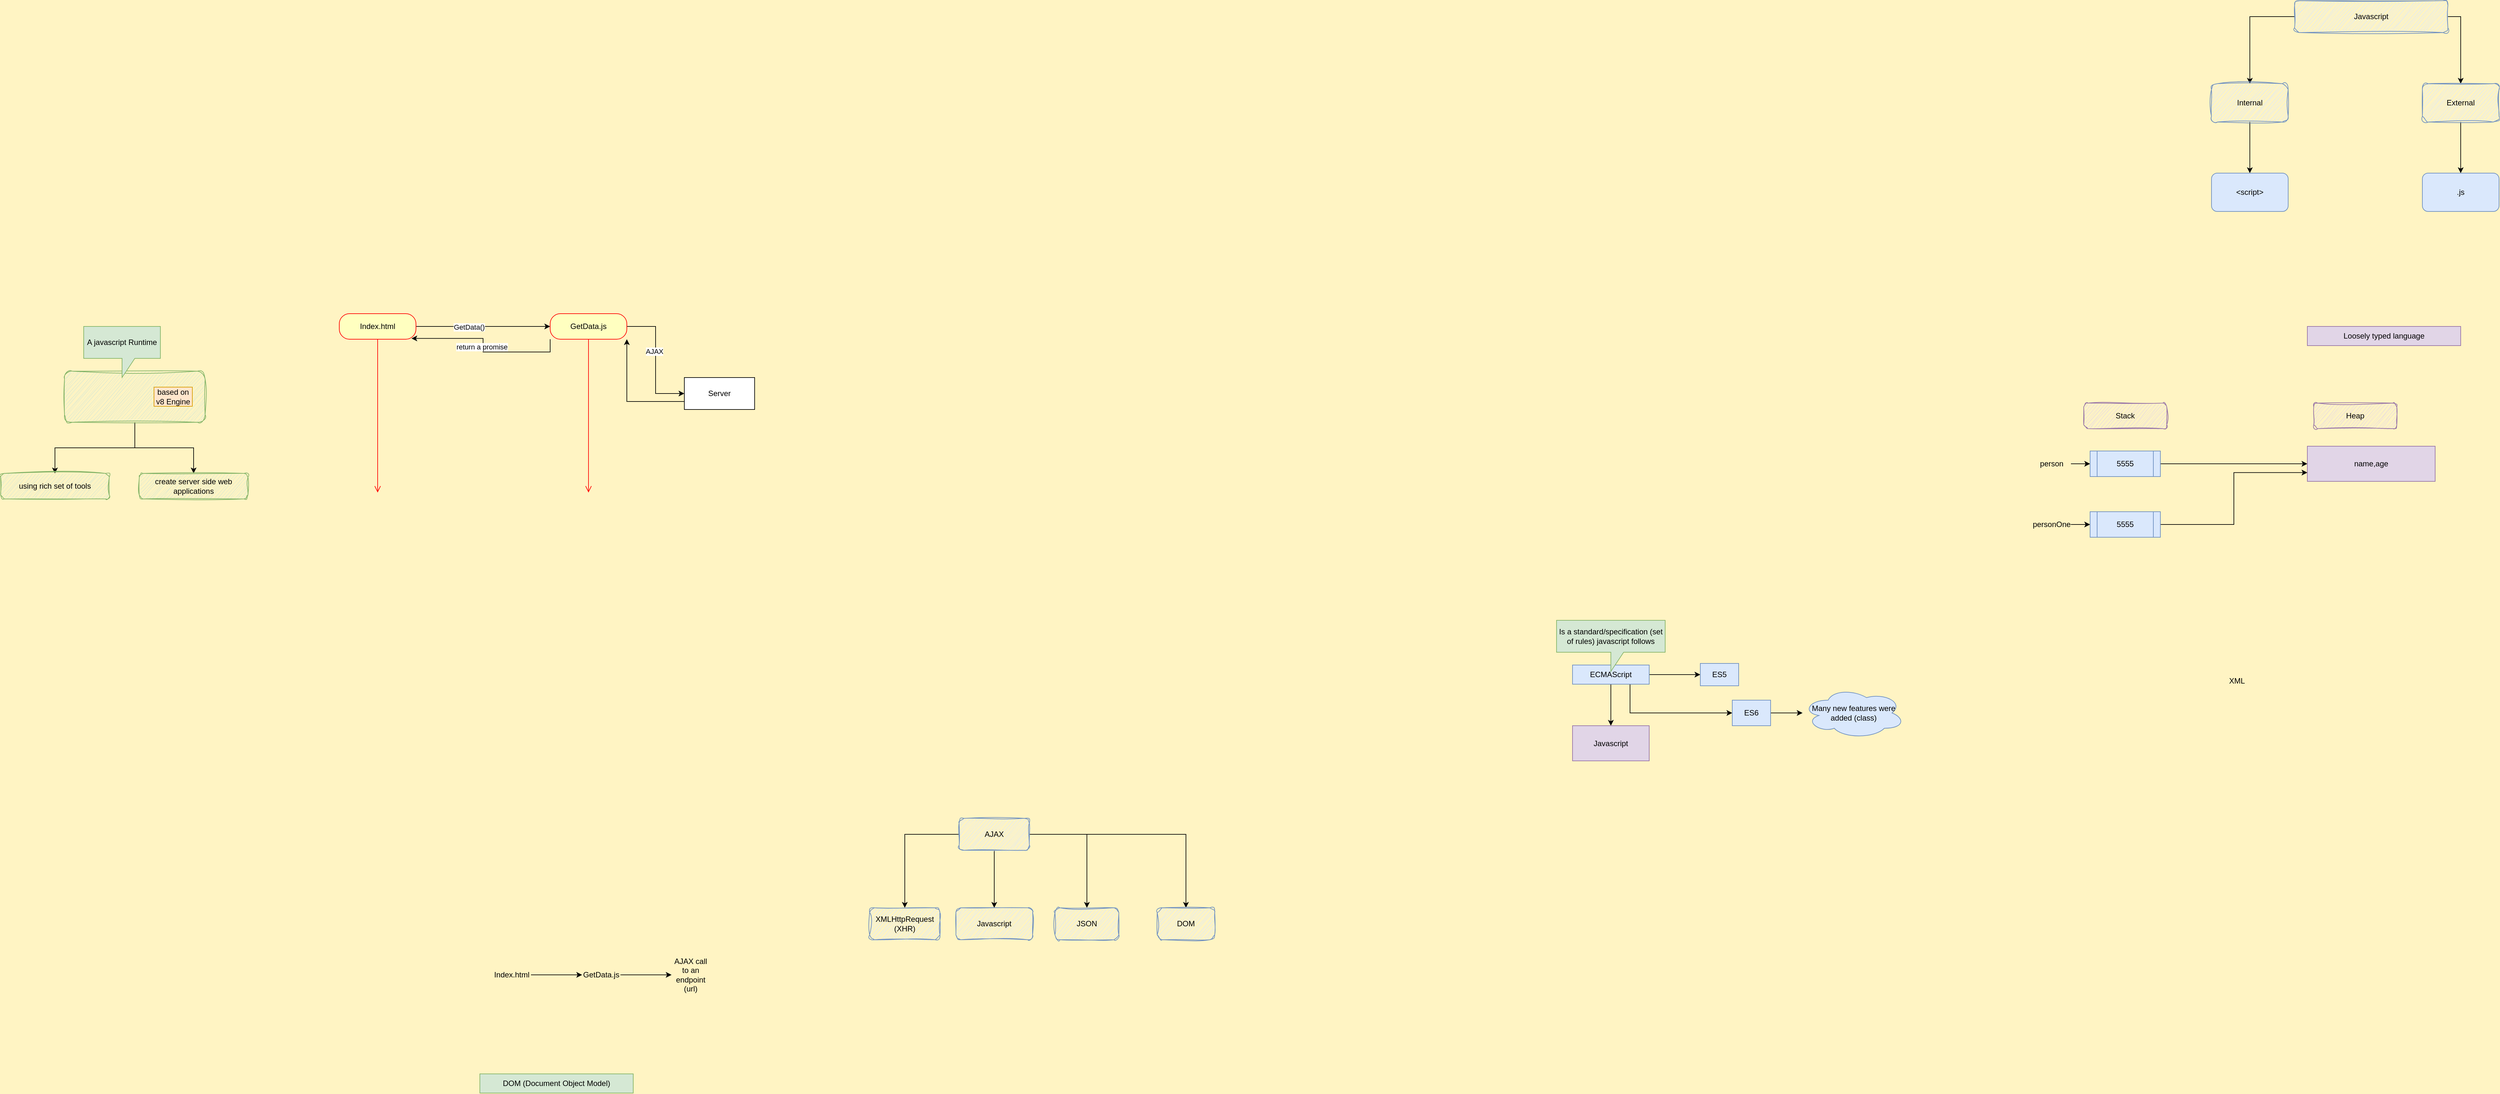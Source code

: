 <mxfile version="24.3.1" type="device">
  <diagram name="Page-1" id="gpCxOrXW_6s2Z56GNIUJ">
    <mxGraphModel dx="4246" dy="525" grid="1" gridSize="10" guides="1" tooltips="1" connect="1" arrows="1" fold="1" page="0" pageScale="1" pageWidth="827" pageHeight="1169" background="#FFF4C3" math="0" shadow="0">
      <root>
        <mxCell id="0" />
        <mxCell id="1" parent="0" />
        <mxCell id="9ORxkWSN6XAdl5cKBwOh-3" value="" style="edgeStyle=orthogonalEdgeStyle;rounded=0;orthogonalLoop=1;jettySize=auto;html=1;" parent="1" source="9ORxkWSN6XAdl5cKBwOh-1" target="9ORxkWSN6XAdl5cKBwOh-2" edge="1">
          <mxGeometry relative="1" as="geometry" />
        </mxCell>
        <mxCell id="9ORxkWSN6XAdl5cKBwOh-5" style="edgeStyle=orthogonalEdgeStyle;rounded=0;orthogonalLoop=1;jettySize=auto;html=1;exitX=1;exitY=0.5;exitDx=0;exitDy=0;" parent="1" source="9ORxkWSN6XAdl5cKBwOh-1" target="9ORxkWSN6XAdl5cKBwOh-4" edge="1">
          <mxGeometry relative="1" as="geometry" />
        </mxCell>
        <mxCell id="9ORxkWSN6XAdl5cKBwOh-1" value="Javascript" style="rounded=1;whiteSpace=wrap;html=1;fillColor=#dae8fc;strokeColor=#6c8ebf;sketch=1;curveFitting=1;jiggle=2;" parent="1" vertex="1">
          <mxGeometry x="250" y="100" width="240" height="50" as="geometry" />
        </mxCell>
        <mxCell id="9ORxkWSN6XAdl5cKBwOh-7" value="" style="edgeStyle=orthogonalEdgeStyle;rounded=0;orthogonalLoop=1;jettySize=auto;html=1;" parent="1" source="9ORxkWSN6XAdl5cKBwOh-2" target="9ORxkWSN6XAdl5cKBwOh-6" edge="1">
          <mxGeometry relative="1" as="geometry" />
        </mxCell>
        <mxCell id="9ORxkWSN6XAdl5cKBwOh-2" value="Internal" style="whiteSpace=wrap;html=1;fillColor=#dae8fc;strokeColor=#6c8ebf;rounded=1;sketch=1;curveFitting=1;jiggle=2;" parent="1" vertex="1">
          <mxGeometry x="120" y="230" width="120" height="60" as="geometry" />
        </mxCell>
        <mxCell id="9ORxkWSN6XAdl5cKBwOh-9" value="" style="edgeStyle=orthogonalEdgeStyle;rounded=0;orthogonalLoop=1;jettySize=auto;html=1;" parent="1" source="9ORxkWSN6XAdl5cKBwOh-4" target="9ORxkWSN6XAdl5cKBwOh-8" edge="1">
          <mxGeometry relative="1" as="geometry" />
        </mxCell>
        <mxCell id="9ORxkWSN6XAdl5cKBwOh-4" value="External" style="whiteSpace=wrap;html=1;fillColor=#dae8fc;strokeColor=#6c8ebf;rounded=1;sketch=1;curveFitting=1;jiggle=2;" parent="1" vertex="1">
          <mxGeometry x="450" y="230" width="120" height="60" as="geometry" />
        </mxCell>
        <mxCell id="9ORxkWSN6XAdl5cKBwOh-6" value="&amp;lt;script&amp;gt;" style="whiteSpace=wrap;html=1;fillColor=#dae8fc;strokeColor=#6c8ebf;rounded=1;fontColor=default;" parent="1" vertex="1">
          <mxGeometry x="120" y="370" width="120" height="60" as="geometry" />
        </mxCell>
        <mxCell id="9ORxkWSN6XAdl5cKBwOh-8" value=".js" style="whiteSpace=wrap;html=1;fillColor=#dae8fc;strokeColor=#6c8ebf;rounded=1;" parent="1" vertex="1">
          <mxGeometry x="450" y="370" width="120" height="60" as="geometry" />
        </mxCell>
        <mxCell id="9ORxkWSN6XAdl5cKBwOh-10" value="Loosely typed language" style="text;html=1;align=center;verticalAlign=middle;whiteSpace=wrap;rounded=0;fillColor=#e1d5e7;strokeColor=#9673a6;" parent="1" vertex="1">
          <mxGeometry x="270" y="610" width="240" height="30" as="geometry" />
        </mxCell>
        <mxCell id="9ORxkWSN6XAdl5cKBwOh-11" value="Stack" style="rounded=1;whiteSpace=wrap;html=1;fillColor=#e1d5e7;strokeColor=#9673a6;sketch=1;curveFitting=1;jiggle=2;" parent="1" vertex="1">
          <mxGeometry x="-80" y="730" width="130" height="40" as="geometry" />
        </mxCell>
        <mxCell id="9ORxkWSN6XAdl5cKBwOh-12" value="Heap" style="rounded=1;whiteSpace=wrap;html=1;fillColor=#e1d5e7;strokeColor=#9673a6;sketch=1;curveFitting=1;jiggle=2;" parent="1" vertex="1">
          <mxGeometry x="280" y="730" width="130" height="40" as="geometry" />
        </mxCell>
        <mxCell id="9ORxkWSN6XAdl5cKBwOh-15" style="edgeStyle=orthogonalEdgeStyle;rounded=0;orthogonalLoop=1;jettySize=auto;html=1;" parent="1" source="9ORxkWSN6XAdl5cKBwOh-13" target="9ORxkWSN6XAdl5cKBwOh-14" edge="1">
          <mxGeometry relative="1" as="geometry" />
        </mxCell>
        <mxCell id="9ORxkWSN6XAdl5cKBwOh-13" value="person" style="text;html=1;align=center;verticalAlign=middle;whiteSpace=wrap;rounded=0;" parent="1" vertex="1">
          <mxGeometry x="-160" y="810" width="60" height="30" as="geometry" />
        </mxCell>
        <mxCell id="9ORxkWSN6XAdl5cKBwOh-17" style="edgeStyle=orthogonalEdgeStyle;rounded=0;orthogonalLoop=1;jettySize=auto;html=1;" parent="1" source="9ORxkWSN6XAdl5cKBwOh-14" target="9ORxkWSN6XAdl5cKBwOh-16" edge="1">
          <mxGeometry relative="1" as="geometry" />
        </mxCell>
        <mxCell id="9ORxkWSN6XAdl5cKBwOh-14" value="5555" style="shape=process;whiteSpace=wrap;html=1;backgroundOutline=1;fillColor=#dae8fc;strokeColor=#6c8ebf;" parent="1" vertex="1">
          <mxGeometry x="-70" y="805" width="110" height="40" as="geometry" />
        </mxCell>
        <mxCell id="9ORxkWSN6XAdl5cKBwOh-16" value="name,age" style="rounded=0;whiteSpace=wrap;html=1;fillColor=#e1d5e7;strokeColor=#9673a6;" parent="1" vertex="1">
          <mxGeometry x="270" y="797.5" width="200" height="55" as="geometry" />
        </mxCell>
        <mxCell id="9ORxkWSN6XAdl5cKBwOh-21" style="edgeStyle=orthogonalEdgeStyle;rounded=0;orthogonalLoop=1;jettySize=auto;html=1;entryX=0;entryY=0.75;entryDx=0;entryDy=0;" parent="1" source="9ORxkWSN6XAdl5cKBwOh-18" target="9ORxkWSN6XAdl5cKBwOh-16" edge="1">
          <mxGeometry relative="1" as="geometry" />
        </mxCell>
        <mxCell id="9ORxkWSN6XAdl5cKBwOh-18" value="5555" style="shape=process;whiteSpace=wrap;html=1;backgroundOutline=1;fillColor=#dae8fc;strokeColor=#6c8ebf;" parent="1" vertex="1">
          <mxGeometry x="-70" y="900" width="110" height="40" as="geometry" />
        </mxCell>
        <mxCell id="9ORxkWSN6XAdl5cKBwOh-20" style="edgeStyle=orthogonalEdgeStyle;rounded=0;orthogonalLoop=1;jettySize=auto;html=1;entryX=0;entryY=0.5;entryDx=0;entryDy=0;" parent="1" source="9ORxkWSN6XAdl5cKBwOh-19" target="9ORxkWSN6XAdl5cKBwOh-18" edge="1">
          <mxGeometry relative="1" as="geometry" />
        </mxCell>
        <mxCell id="9ORxkWSN6XAdl5cKBwOh-19" value="personOne" style="text;html=1;align=center;verticalAlign=middle;whiteSpace=wrap;rounded=0;" parent="1" vertex="1">
          <mxGeometry x="-160" y="905" width="60" height="30" as="geometry" />
        </mxCell>
        <mxCell id="9ORxkWSN6XAdl5cKBwOh-22" value="XML" style="text;html=1;align=center;verticalAlign=middle;whiteSpace=wrap;rounded=0;" parent="1" vertex="1">
          <mxGeometry x="130" y="1150" width="60" height="30" as="geometry" />
        </mxCell>
        <mxCell id="JR_S8s7V_wihcoIkoCVu-4" value="" style="edgeStyle=orthogonalEdgeStyle;rounded=0;orthogonalLoop=1;jettySize=auto;html=1;" parent="1" source="JR_S8s7V_wihcoIkoCVu-1" target="JR_S8s7V_wihcoIkoCVu-3" edge="1">
          <mxGeometry relative="1" as="geometry" />
        </mxCell>
        <mxCell id="JR_S8s7V_wihcoIkoCVu-6" value="" style="edgeStyle=orthogonalEdgeStyle;rounded=0;orthogonalLoop=1;jettySize=auto;html=1;" parent="1" source="JR_S8s7V_wihcoIkoCVu-1" target="JR_S8s7V_wihcoIkoCVu-5" edge="1">
          <mxGeometry relative="1" as="geometry" />
        </mxCell>
        <mxCell id="JR_S8s7V_wihcoIkoCVu-8" style="edgeStyle=orthogonalEdgeStyle;rounded=0;orthogonalLoop=1;jettySize=auto;html=1;exitX=0.75;exitY=1;exitDx=0;exitDy=0;entryX=0;entryY=0.5;entryDx=0;entryDy=0;" parent="1" source="JR_S8s7V_wihcoIkoCVu-1" target="JR_S8s7V_wihcoIkoCVu-7" edge="1">
          <mxGeometry relative="1" as="geometry" />
        </mxCell>
        <mxCell id="JR_S8s7V_wihcoIkoCVu-1" value="ECMAScript" style="text;html=1;align=center;verticalAlign=middle;whiteSpace=wrap;rounded=0;fillColor=#dae8fc;strokeColor=#6c8ebf;" parent="1" vertex="1">
          <mxGeometry x="-880" y="1140" width="120" height="30" as="geometry" />
        </mxCell>
        <mxCell id="JR_S8s7V_wihcoIkoCVu-2" value="Is a standard/specification (set of rules) javascript follows" style="shape=callout;whiteSpace=wrap;html=1;perimeter=calloutPerimeter;fillColor=#d5e8d4;strokeColor=#82b366;" parent="1" vertex="1">
          <mxGeometry x="-905" y="1070" width="170" height="80" as="geometry" />
        </mxCell>
        <mxCell id="JR_S8s7V_wihcoIkoCVu-3" value="Javascript" style="whiteSpace=wrap;html=1;fillColor=#e1d5e7;strokeColor=#9673a6;rounded=0;" parent="1" vertex="1">
          <mxGeometry x="-880" y="1235" width="120" height="55" as="geometry" />
        </mxCell>
        <mxCell id="JR_S8s7V_wihcoIkoCVu-5" value="ES5" style="whiteSpace=wrap;html=1;fillColor=#dae8fc;strokeColor=#6c8ebf;gradientColor=none;rounded=0;" parent="1" vertex="1">
          <mxGeometry x="-680" y="1137.5" width="60" height="35" as="geometry" />
        </mxCell>
        <mxCell id="JR_S8s7V_wihcoIkoCVu-10" value="" style="edgeStyle=orthogonalEdgeStyle;rounded=0;orthogonalLoop=1;jettySize=auto;html=1;" parent="1" source="JR_S8s7V_wihcoIkoCVu-7" target="JR_S8s7V_wihcoIkoCVu-9" edge="1">
          <mxGeometry relative="1" as="geometry" />
        </mxCell>
        <mxCell id="JR_S8s7V_wihcoIkoCVu-7" value="ES6" style="whiteSpace=wrap;html=1;fillColor=#dae8fc;strokeColor=#6c8ebf;gradientColor=none;rounded=0;" parent="1" vertex="1">
          <mxGeometry x="-630" y="1195" width="60" height="40" as="geometry" />
        </mxCell>
        <mxCell id="JR_S8s7V_wihcoIkoCVu-9" value="Many new features were added (class)" style="ellipse;shape=cloud;whiteSpace=wrap;html=1;fillColor=#dae8fc;strokeColor=#6c8ebf;gradientColor=none;rounded=0;" parent="1" vertex="1">
          <mxGeometry x="-520" y="1175" width="160" height="80" as="geometry" />
        </mxCell>
        <mxCell id="RGoILfnwPG9eOfn3OAo7-3" value="" style="edgeStyle=orthogonalEdgeStyle;rounded=0;orthogonalLoop=1;jettySize=auto;html=1;" parent="1" source="RGoILfnwPG9eOfn3OAo7-1" target="RGoILfnwPG9eOfn3OAo7-2" edge="1">
          <mxGeometry relative="1" as="geometry" />
        </mxCell>
        <mxCell id="RGoILfnwPG9eOfn3OAo7-5" value="" style="edgeStyle=orthogonalEdgeStyle;rounded=0;orthogonalLoop=1;jettySize=auto;html=1;" parent="1" source="RGoILfnwPG9eOfn3OAo7-1" target="RGoILfnwPG9eOfn3OAo7-4" edge="1">
          <mxGeometry relative="1" as="geometry" />
        </mxCell>
        <mxCell id="RGoILfnwPG9eOfn3OAo7-7" style="edgeStyle=orthogonalEdgeStyle;rounded=0;orthogonalLoop=1;jettySize=auto;html=1;" parent="1" source="RGoILfnwPG9eOfn3OAo7-1" target="RGoILfnwPG9eOfn3OAo7-6" edge="1">
          <mxGeometry relative="1" as="geometry" />
        </mxCell>
        <mxCell id="RGoILfnwPG9eOfn3OAo7-9" style="edgeStyle=orthogonalEdgeStyle;rounded=0;orthogonalLoop=1;jettySize=auto;html=1;entryX=0.5;entryY=0;entryDx=0;entryDy=0;" parent="1" source="RGoILfnwPG9eOfn3OAo7-1" target="RGoILfnwPG9eOfn3OAo7-8" edge="1">
          <mxGeometry relative="1" as="geometry" />
        </mxCell>
        <mxCell id="RGoILfnwPG9eOfn3OAo7-1" value="AJAX" style="rounded=1;whiteSpace=wrap;html=1;fillColor=#dae8fc;strokeColor=#6c8ebf;sketch=1;curveFitting=1;jiggle=2;" parent="1" vertex="1">
          <mxGeometry x="-1840" y="1380" width="110" height="50" as="geometry" />
        </mxCell>
        <mxCell id="RGoILfnwPG9eOfn3OAo7-2" value="XMLHttpRequest (XHR)" style="rounded=1;whiteSpace=wrap;html=1;fillColor=#dae8fc;strokeColor=#6c8ebf;sketch=1;curveFitting=1;jiggle=2;" parent="1" vertex="1">
          <mxGeometry x="-1980" y="1520" width="110" height="50" as="geometry" />
        </mxCell>
        <mxCell id="RGoILfnwPG9eOfn3OAo7-4" value="Javascript" style="whiteSpace=wrap;html=1;fillColor=#dae8fc;strokeColor=#6c8ebf;rounded=1;sketch=1;curveFitting=1;jiggle=2;" parent="1" vertex="1">
          <mxGeometry x="-1845" y="1520" width="120" height="50" as="geometry" />
        </mxCell>
        <mxCell id="RGoILfnwPG9eOfn3OAo7-6" value="JSON" style="whiteSpace=wrap;html=1;fillColor=#dae8fc;strokeColor=#6c8ebf;rounded=1;sketch=1;curveFitting=1;jiggle=2;" parent="1" vertex="1">
          <mxGeometry x="-1690" y="1520" width="100" height="50" as="geometry" />
        </mxCell>
        <mxCell id="RGoILfnwPG9eOfn3OAo7-8" value="DOM" style="whiteSpace=wrap;html=1;fillColor=#dae8fc;strokeColor=#6c8ebf;rounded=1;sketch=1;curveFitting=1;jiggle=2;" parent="1" vertex="1">
          <mxGeometry x="-1530" y="1520" width="90" height="50" as="geometry" />
        </mxCell>
        <mxCell id="RGoILfnwPG9eOfn3OAo7-12" value="" style="edgeStyle=orthogonalEdgeStyle;rounded=0;orthogonalLoop=1;jettySize=auto;html=1;" parent="1" source="RGoILfnwPG9eOfn3OAo7-10" target="RGoILfnwPG9eOfn3OAo7-11" edge="1">
          <mxGeometry relative="1" as="geometry" />
        </mxCell>
        <mxCell id="RGoILfnwPG9eOfn3OAo7-10" value="Index.html" style="text;html=1;align=center;verticalAlign=middle;whiteSpace=wrap;rounded=0;" parent="1" vertex="1">
          <mxGeometry x="-2570" y="1610" width="60" height="30" as="geometry" />
        </mxCell>
        <mxCell id="RGoILfnwPG9eOfn3OAo7-14" value="" style="edgeStyle=orthogonalEdgeStyle;rounded=0;orthogonalLoop=1;jettySize=auto;html=1;" parent="1" source="RGoILfnwPG9eOfn3OAo7-11" target="RGoILfnwPG9eOfn3OAo7-13" edge="1">
          <mxGeometry relative="1" as="geometry" />
        </mxCell>
        <mxCell id="RGoILfnwPG9eOfn3OAo7-11" value="GetData.js" style="text;html=1;align=center;verticalAlign=middle;whiteSpace=wrap;rounded=0;" parent="1" vertex="1">
          <mxGeometry x="-2430" y="1610" width="60" height="30" as="geometry" />
        </mxCell>
        <mxCell id="RGoILfnwPG9eOfn3OAo7-13" value="AJAX call to an endpoint (url)" style="text;html=1;align=center;verticalAlign=middle;whiteSpace=wrap;rounded=0;" parent="1" vertex="1">
          <mxGeometry x="-2290" y="1610" width="60" height="30" as="geometry" />
        </mxCell>
        <mxCell id="RGoILfnwPG9eOfn3OAo7-15" value="DOM (Document Object Model)" style="text;html=1;align=center;verticalAlign=middle;whiteSpace=wrap;rounded=0;fillColor=#d5e8d4;strokeColor=#82b366;" parent="1" vertex="1">
          <mxGeometry x="-2590" y="1780" width="240" height="30" as="geometry" />
        </mxCell>
        <mxCell id="QFQM7FBPpIh7HA_LcT7H-5" style="edgeStyle=orthogonalEdgeStyle;rounded=0;orthogonalLoop=1;jettySize=auto;html=1;entryX=0;entryY=0.5;entryDx=0;entryDy=0;" edge="1" parent="1" source="QFQM7FBPpIh7HA_LcT7H-1" target="QFQM7FBPpIh7HA_LcT7H-3">
          <mxGeometry relative="1" as="geometry" />
        </mxCell>
        <mxCell id="QFQM7FBPpIh7HA_LcT7H-6" value="GetData()" style="edgeLabel;html=1;align=center;verticalAlign=middle;resizable=0;points=[];" vertex="1" connectable="0" parent="QFQM7FBPpIh7HA_LcT7H-5">
          <mxGeometry x="-0.209" y="-1" relative="1" as="geometry">
            <mxPoint as="offset" />
          </mxGeometry>
        </mxCell>
        <mxCell id="QFQM7FBPpIh7HA_LcT7H-1" value="Index.html" style="rounded=1;whiteSpace=wrap;html=1;arcSize=40;fontColor=#000000;fillColor=#ffffc0;strokeColor=#ff0000;" vertex="1" parent="1">
          <mxGeometry x="-2810" y="590" width="120" height="40" as="geometry" />
        </mxCell>
        <mxCell id="QFQM7FBPpIh7HA_LcT7H-2" value="" style="edgeStyle=orthogonalEdgeStyle;html=1;verticalAlign=bottom;endArrow=open;endSize=8;strokeColor=#ff0000;rounded=0;" edge="1" source="QFQM7FBPpIh7HA_LcT7H-1" parent="1">
          <mxGeometry relative="1" as="geometry">
            <mxPoint x="-2750" y="870" as="targetPoint" />
          </mxGeometry>
        </mxCell>
        <mxCell id="QFQM7FBPpIh7HA_LcT7H-8" style="edgeStyle=orthogonalEdgeStyle;rounded=0;orthogonalLoop=1;jettySize=auto;html=1;entryX=0;entryY=0.5;entryDx=0;entryDy=0;" edge="1" parent="1" source="QFQM7FBPpIh7HA_LcT7H-3" target="QFQM7FBPpIh7HA_LcT7H-7">
          <mxGeometry relative="1" as="geometry" />
        </mxCell>
        <mxCell id="QFQM7FBPpIh7HA_LcT7H-11" value="AJAX" style="edgeLabel;html=1;align=center;verticalAlign=middle;resizable=0;points=[];" vertex="1" connectable="0" parent="QFQM7FBPpIh7HA_LcT7H-8">
          <mxGeometry x="-0.142" y="-2" relative="1" as="geometry">
            <mxPoint as="offset" />
          </mxGeometry>
        </mxCell>
        <mxCell id="QFQM7FBPpIh7HA_LcT7H-3" value="GetData.js" style="rounded=1;whiteSpace=wrap;html=1;arcSize=40;fontColor=#000000;fillColor=#ffffc0;strokeColor=#ff0000;" vertex="1" parent="1">
          <mxGeometry x="-2480" y="590" width="120" height="40" as="geometry" />
        </mxCell>
        <mxCell id="QFQM7FBPpIh7HA_LcT7H-4" value="" style="edgeStyle=orthogonalEdgeStyle;html=1;verticalAlign=bottom;endArrow=open;endSize=8;strokeColor=#ff0000;rounded=0;" edge="1" source="QFQM7FBPpIh7HA_LcT7H-3" parent="1">
          <mxGeometry relative="1" as="geometry">
            <mxPoint x="-2420" y="870" as="targetPoint" />
          </mxGeometry>
        </mxCell>
        <mxCell id="QFQM7FBPpIh7HA_LcT7H-9" style="edgeStyle=orthogonalEdgeStyle;rounded=0;orthogonalLoop=1;jettySize=auto;html=1;exitX=0;exitY=0.75;exitDx=0;exitDy=0;entryX=1;entryY=1;entryDx=0;entryDy=0;" edge="1" parent="1" source="QFQM7FBPpIh7HA_LcT7H-7" target="QFQM7FBPpIh7HA_LcT7H-3">
          <mxGeometry relative="1" as="geometry" />
        </mxCell>
        <mxCell id="QFQM7FBPpIh7HA_LcT7H-7" value="Server" style="html=1;whiteSpace=wrap;" vertex="1" parent="1">
          <mxGeometry x="-2270" y="690" width="110" height="50" as="geometry" />
        </mxCell>
        <mxCell id="QFQM7FBPpIh7HA_LcT7H-10" style="edgeStyle=orthogonalEdgeStyle;rounded=0;orthogonalLoop=1;jettySize=auto;html=1;exitX=0;exitY=1;exitDx=0;exitDy=0;entryX=0.941;entryY=0.97;entryDx=0;entryDy=0;entryPerimeter=0;" edge="1" parent="1" source="QFQM7FBPpIh7HA_LcT7H-3" target="QFQM7FBPpIh7HA_LcT7H-1">
          <mxGeometry relative="1" as="geometry" />
        </mxCell>
        <mxCell id="QFQM7FBPpIh7HA_LcT7H-12" value="return a promise" style="edgeLabel;html=1;align=center;verticalAlign=middle;resizable=0;points=[];" vertex="1" connectable="0" parent="QFQM7FBPpIh7HA_LcT7H-10">
          <mxGeometry x="0.028" y="2" relative="1" as="geometry">
            <mxPoint as="offset" />
          </mxGeometry>
        </mxCell>
        <mxCell id="QFQM7FBPpIh7HA_LcT7H-17" value="" style="edgeStyle=orthogonalEdgeStyle;rounded=0;orthogonalLoop=1;jettySize=auto;html=1;" edge="1" parent="1" source="QFQM7FBPpIh7HA_LcT7H-13" target="QFQM7FBPpIh7HA_LcT7H-16">
          <mxGeometry relative="1" as="geometry" />
        </mxCell>
        <mxCell id="QFQM7FBPpIh7HA_LcT7H-19" style="edgeStyle=orthogonalEdgeStyle;rounded=0;orthogonalLoop=1;jettySize=auto;html=1;" edge="1" parent="1" source="QFQM7FBPpIh7HA_LcT7H-13" target="QFQM7FBPpIh7HA_LcT7H-18">
          <mxGeometry relative="1" as="geometry" />
        </mxCell>
        <mxCell id="QFQM7FBPpIh7HA_LcT7H-13" value="" style="rounded=1;whiteSpace=wrap;html=1;fillColor=#d5e8d4;strokeColor=#82b366;sketch=1;curveFitting=1;jiggle=2;" vertex="1" parent="1">
          <mxGeometry x="-3240" y="680" width="220" height="80" as="geometry" />
        </mxCell>
        <mxCell id="QFQM7FBPpIh7HA_LcT7H-14" value="" style="shape=image;verticalLabelPosition=bottom;labelBackgroundColor=default;verticalAlign=top;aspect=fixed;imageAspect=0;image=https://upload.wikimedia.org/wikipedia/commons/d/d9/Node.js_logo.svg;" vertex="1" parent="1">
          <mxGeometry x="-3190" y="709.5" width="67.01" height="41" as="geometry" />
        </mxCell>
        <mxCell id="QFQM7FBPpIh7HA_LcT7H-15" value="A javascript Runtime" style="shape=callout;whiteSpace=wrap;html=1;perimeter=calloutPerimeter;fillColor=#d5e8d4;strokeColor=#82b366;" vertex="1" parent="1">
          <mxGeometry x="-3210" y="610" width="120" height="80" as="geometry" />
        </mxCell>
        <mxCell id="QFQM7FBPpIh7HA_LcT7H-16" value="using rich set of tools" style="rounded=1;whiteSpace=wrap;html=1;fillColor=#d5e8d4;strokeColor=#82b366;sketch=1;curveFitting=1;jiggle=2;" vertex="1" parent="1">
          <mxGeometry x="-3340" y="840" width="170" height="40" as="geometry" />
        </mxCell>
        <mxCell id="QFQM7FBPpIh7HA_LcT7H-18" value="create server side web applications" style="rounded=1;whiteSpace=wrap;html=1;fillColor=#d5e8d4;strokeColor=#82b366;sketch=1;curveFitting=1;jiggle=2;" vertex="1" parent="1">
          <mxGeometry x="-3122.99" y="840" width="170" height="40" as="geometry" />
        </mxCell>
        <mxCell id="QFQM7FBPpIh7HA_LcT7H-20" value="based on v8 Engine" style="text;html=1;align=center;verticalAlign=middle;whiteSpace=wrap;rounded=0;fillColor=#ffe6cc;strokeColor=#d79b00;" vertex="1" parent="1">
          <mxGeometry x="-3100" y="705" width="60" height="30" as="geometry" />
        </mxCell>
      </root>
    </mxGraphModel>
  </diagram>
</mxfile>
